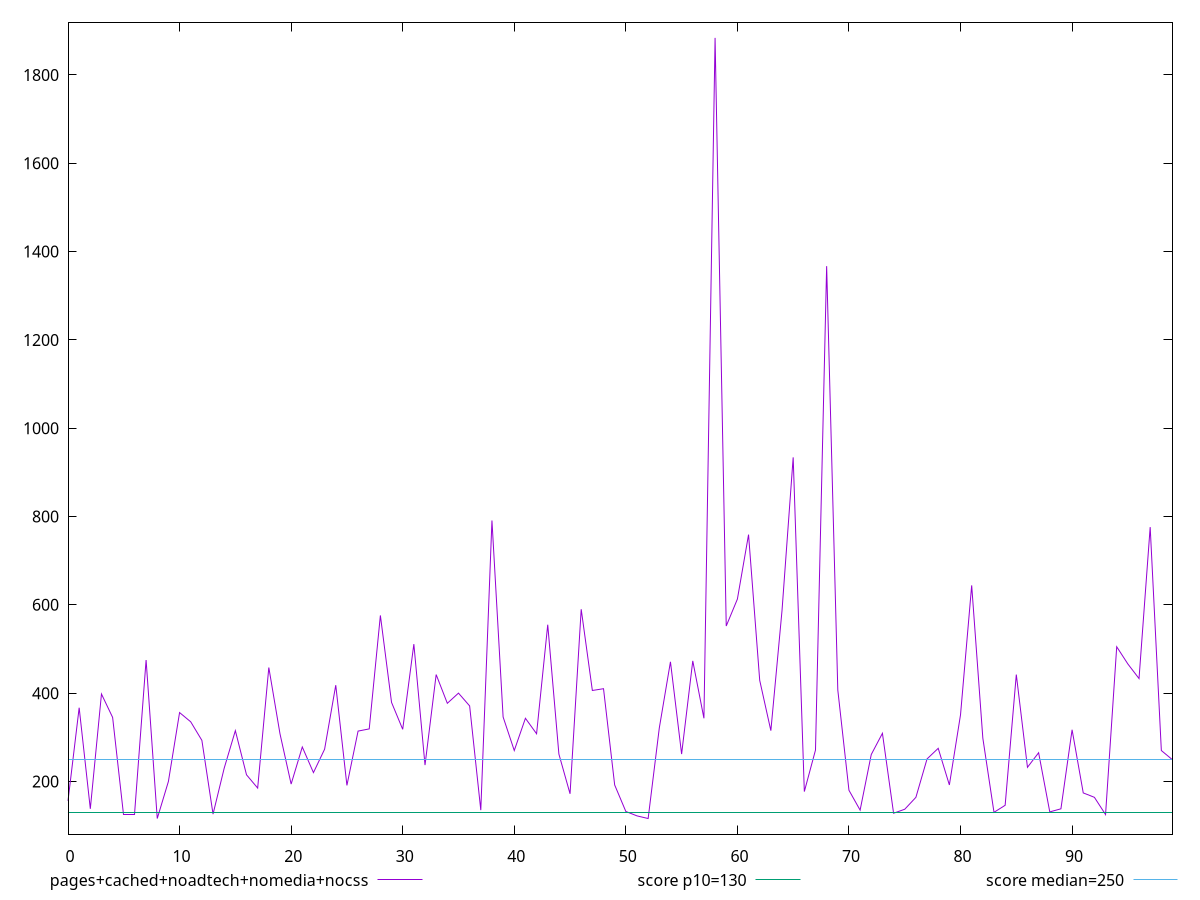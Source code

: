 reset

$pagesCachedNoadtechNomediaNocss <<EOF
0 156
1 367
2 138
3 398
4 345
5 124
6 124
7 475
8 116
9 200
10 356
11 335
12 293
13 126
14 230
15 315
16 215
17 185
18 458
19 308
20 194
21 278
22 220
23 273
24 418
25 191
26 314
27 319
28 576
29 379
30 318
31 511
32 237
33 442
34 377
35 400
36 371
37 135
38 791
39 346
40 270
41 343
42 308
43 555
44 262
45 172
46 590
47 406
48 410
49 192
50 132
51 122
52 116
53 321
54 471
55 262
56 473
57 343
58 1884
59 552
60 613
61 759
62 429
63 315
64 587
65 934
66 177
67 271
68 1367.000000000001
69 407
70 180
71 135
72 261
73 309
74 128
75 137
76 164
77 251
78 275
79 192
80 351
81 644
82 298
83 130
84 146
85 442
86 232
87 265
88 131
89 138
90 317
91 174
92 164
93 125
94 505
95 466
96 433
97 776
98 270
99 249
EOF

set key outside below
set xrange [0:99]
set yrange [80.64:1919.36]
set trange [80.64:1919.36]
set terminal svg size 640, 500 enhanced background rgb 'white'
set output "report_00013_2021-02-09T12-04-24.940Z/max-potential-fid/comparison/line/4_vs_5.svg"

plot $pagesCachedNoadtechNomediaNocss title "pages+cached+noadtech+nomedia+nocss" with line, \
     130 title "score p10=130", \
     250 title "score median=250"

reset
